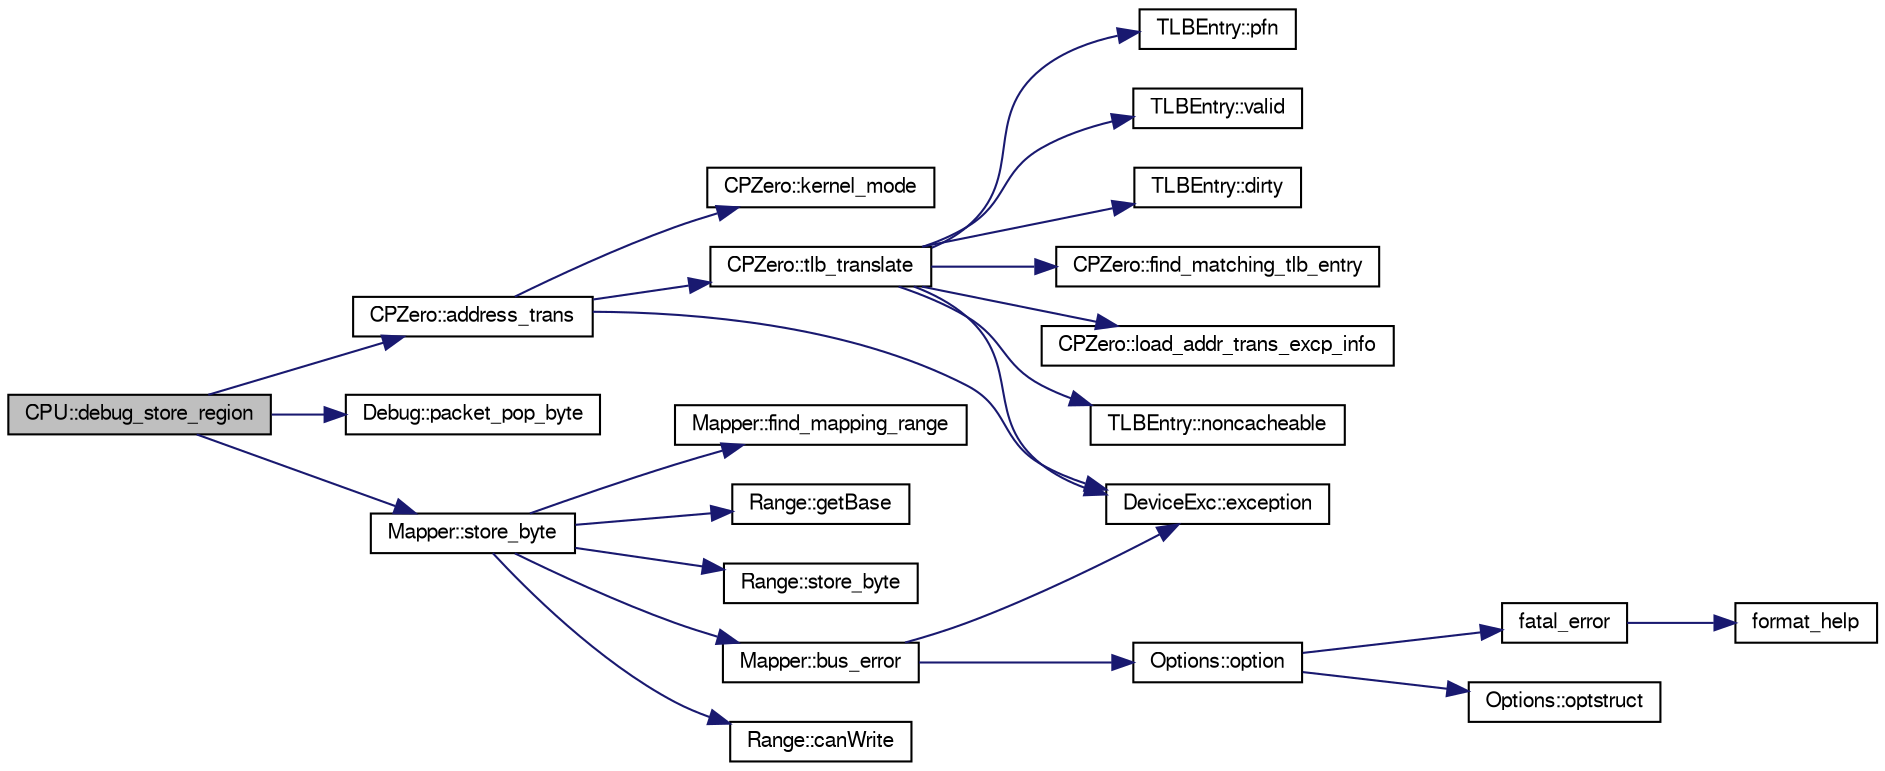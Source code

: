 digraph G
{
  edge [fontname="FreeSans",fontsize="10",labelfontname="FreeSans",labelfontsize="10"];
  node [fontname="FreeSans",fontsize="10",shape=record];
  rankdir=LR;
  Node1 [label="CPU::debug_store_region",height=0.2,width=0.4,color="black", fillcolor="grey75", style="filled" fontcolor="black"];
  Node1 -> Node2 [color="midnightblue",fontsize="10",style="solid"];
  Node2 [label="CPZero::address_trans",height=0.2,width=0.4,color="black", fillcolor="white", style="filled",URL="$classCPZero.html#a68d1b7345c9504dd6c3558167bf2f7fd"];
  Node2 -> Node3 [color="midnightblue",fontsize="10",style="solid"];
  Node3 [label="DeviceExc::exception",height=0.2,width=0.4,color="black", fillcolor="white", style="filled",URL="$classDeviceExc.html#adfa40efde878b6499d3ffc66b4fa7166"];
  Node2 -> Node4 [color="midnightblue",fontsize="10",style="solid"];
  Node4 [label="CPZero::kernel_mode",height=0.2,width=0.4,color="black", fillcolor="white", style="filled",URL="$classCPZero.html#af131af311e01ce76b5c17afcd586e639"];
  Node2 -> Node5 [color="midnightblue",fontsize="10",style="solid"];
  Node5 [label="CPZero::tlb_translate",height=0.2,width=0.4,color="black", fillcolor="white", style="filled",URL="$classCPZero.html#a81f4cfa4781876899b564f97c5c557ba"];
  Node5 -> Node6 [color="midnightblue",fontsize="10",style="solid"];
  Node6 [label="TLBEntry::dirty",height=0.2,width=0.4,color="black", fillcolor="white", style="filled",URL="$classTLBEntry.html#a035428d115899db13cad9ae4a0bd19d6"];
  Node5 -> Node3 [color="midnightblue",fontsize="10",style="solid"];
  Node5 -> Node7 [color="midnightblue",fontsize="10",style="solid"];
  Node7 [label="CPZero::find_matching_tlb_entry",height=0.2,width=0.4,color="black", fillcolor="white", style="filled",URL="$classCPZero.html#a9f53d15fe738a0af7fb3a0a26f7555ac"];
  Node5 -> Node8 [color="midnightblue",fontsize="10",style="solid"];
  Node8 [label="CPZero::load_addr_trans_excp_info",height=0.2,width=0.4,color="black", fillcolor="white", style="filled",URL="$classCPZero.html#a896cbc984ab751f8e4609ed3d5a3d76b"];
  Node5 -> Node9 [color="midnightblue",fontsize="10",style="solid"];
  Node9 [label="TLBEntry::noncacheable",height=0.2,width=0.4,color="black", fillcolor="white", style="filled",URL="$classTLBEntry.html#ac2a92150e0568daa9810e624d39a235b"];
  Node5 -> Node10 [color="midnightblue",fontsize="10",style="solid"];
  Node10 [label="TLBEntry::pfn",height=0.2,width=0.4,color="black", fillcolor="white", style="filled",URL="$classTLBEntry.html#a4595566739ea73c5b89a1bb9a8b472fc"];
  Node5 -> Node11 [color="midnightblue",fontsize="10",style="solid"];
  Node11 [label="TLBEntry::valid",height=0.2,width=0.4,color="black", fillcolor="white", style="filled",URL="$classTLBEntry.html#a29878217888278dbe3bc4ab3abbf081e"];
  Node1 -> Node12 [color="midnightblue",fontsize="10",style="solid"];
  Node12 [label="Debug::packet_pop_byte",height=0.2,width=0.4,color="black", fillcolor="white", style="filled",URL="$classDebug.html#ab409b4773599100bf80aeee6f0392291"];
  Node1 -> Node13 [color="midnightblue",fontsize="10",style="solid"];
  Node13 [label="Mapper::store_byte",height=0.2,width=0.4,color="black", fillcolor="white", style="filled",URL="$classMapper.html#a161265d93e767b5e52fbfb4d83970f87"];
  Node13 -> Node14 [color="midnightblue",fontsize="10",style="solid"];
  Node14 [label="Mapper::bus_error",height=0.2,width=0.4,color="black", fillcolor="white", style="filled",URL="$classMapper.html#a79b29cfdb440f48772303d66c8f33ad1"];
  Node14 -> Node3 [color="midnightblue",fontsize="10",style="solid"];
  Node14 -> Node15 [color="midnightblue",fontsize="10",style="solid"];
  Node15 [label="Options::option",height=0.2,width=0.4,color="black", fillcolor="white", style="filled",URL="$classOptions.html#a3a535c4c76588d00f62c9817bc0ff63b"];
  Node15 -> Node16 [color="midnightblue",fontsize="10",style="solid"];
  Node16 [label="fatal_error",height=0.2,width=0.4,color="black", fillcolor="white", style="filled",URL="$error_8cc.html#ab5b64997b285ceb84915e7f321b4db20"];
  Node16 -> Node17 [color="midnightblue",fontsize="10",style="solid"];
  Node17 [label="format_help",height=0.2,width=0.4,color="black", fillcolor="white", style="filled",URL="$error_8cc.html#aa182c84a77010100b5b8a15b1ff22e70"];
  Node15 -> Node18 [color="midnightblue",fontsize="10",style="solid"];
  Node18 [label="Options::optstruct",height=0.2,width=0.4,color="black", fillcolor="white", style="filled",URL="$classOptions.html#a4a9be4a96d5b12a8abb469fef02af7ee"];
  Node13 -> Node19 [color="midnightblue",fontsize="10",style="solid"];
  Node19 [label="Range::canWrite",height=0.2,width=0.4,color="black", fillcolor="white", style="filled",URL="$classRange.html#aff1be6b26b1c8e4d2b9da3aed0047f61"];
  Node13 -> Node20 [color="midnightblue",fontsize="10",style="solid"];
  Node20 [label="Mapper::find_mapping_range",height=0.2,width=0.4,color="black", fillcolor="white", style="filled",URL="$classMapper.html#af8ef34c52d4c0fdf5f5e7c12587cf455"];
  Node13 -> Node21 [color="midnightblue",fontsize="10",style="solid"];
  Node21 [label="Range::getBase",height=0.2,width=0.4,color="black", fillcolor="white", style="filled",URL="$classRange.html#ab4b6e3925cd4559eb8879deed47cb806"];
  Node13 -> Node22 [color="midnightblue",fontsize="10",style="solid"];
  Node22 [label="Range::store_byte",height=0.2,width=0.4,color="black", fillcolor="white", style="filled",URL="$classRange.html#ac33096c6c3db8aad007facc14f5c0617"];
}
